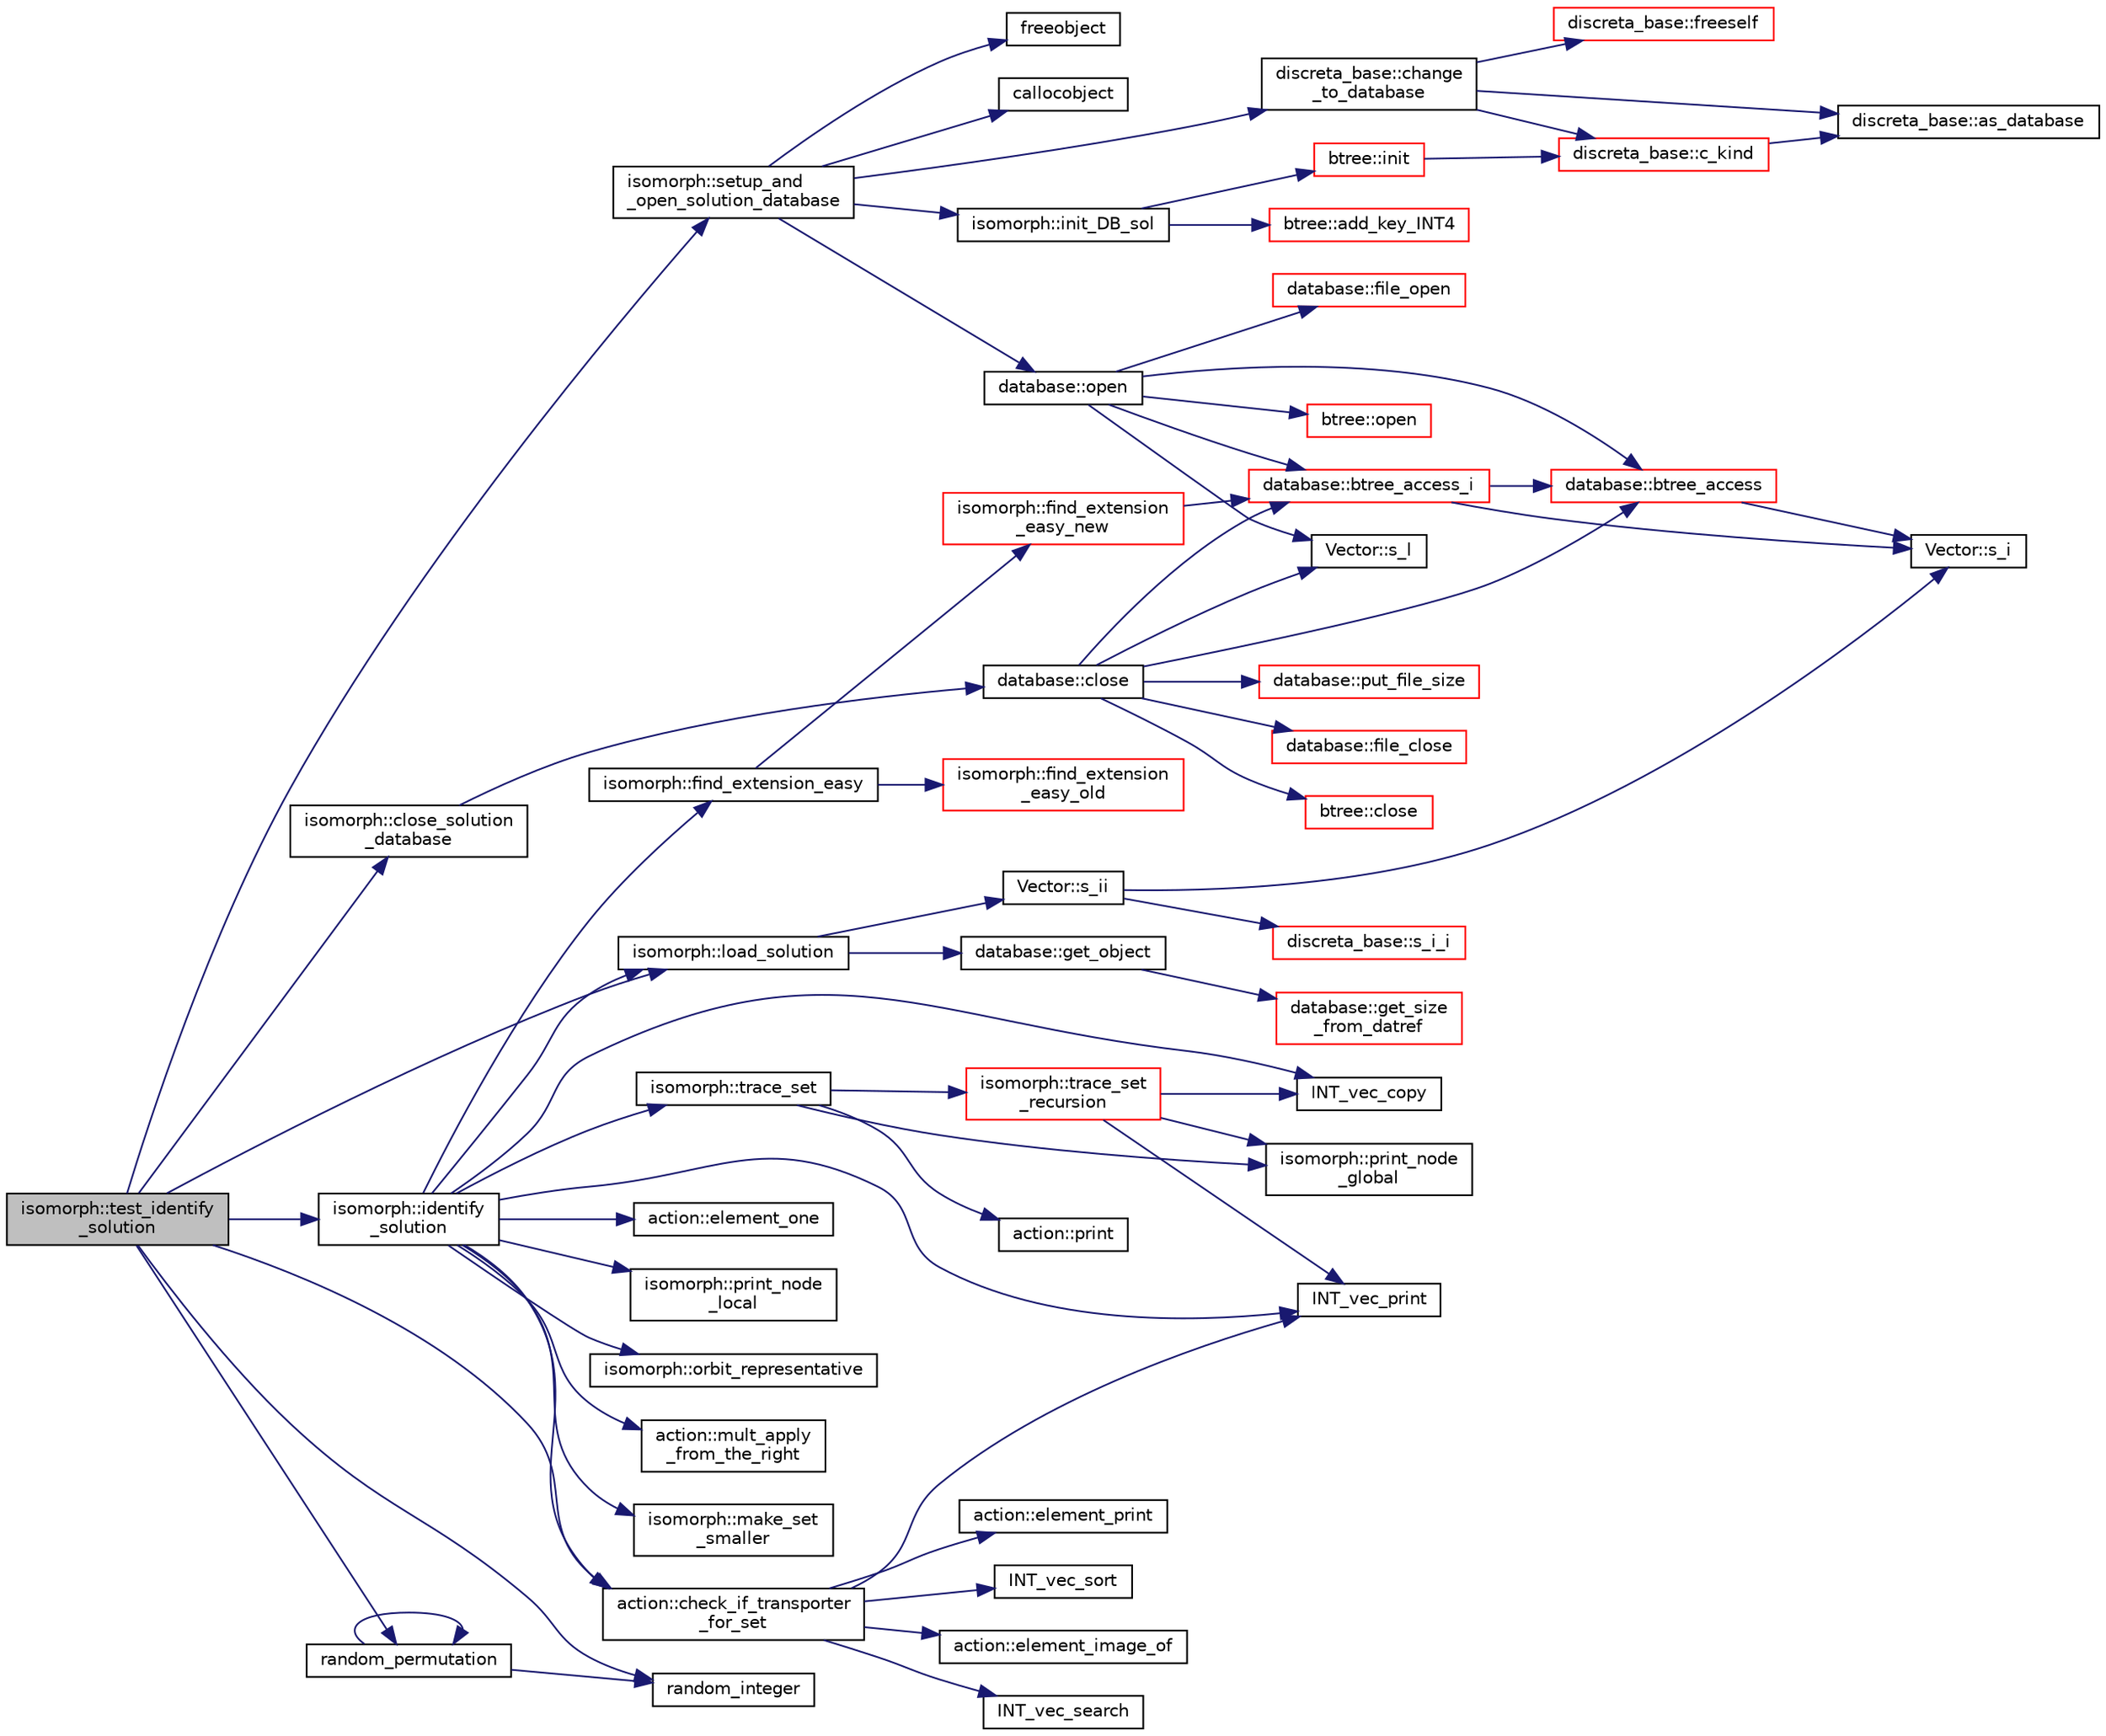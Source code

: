 digraph "isomorph::test_identify_solution"
{
  edge [fontname="Helvetica",fontsize="10",labelfontname="Helvetica",labelfontsize="10"];
  node [fontname="Helvetica",fontsize="10",shape=record];
  rankdir="LR";
  Node13971 [label="isomorph::test_identify\l_solution",height=0.2,width=0.4,color="black", fillcolor="grey75", style="filled", fontcolor="black"];
  Node13971 -> Node13972 [color="midnightblue",fontsize="10",style="solid",fontname="Helvetica"];
  Node13972 [label="isomorph::setup_and\l_open_solution_database",height=0.2,width=0.4,color="black", fillcolor="white", style="filled",URL="$d3/d5f/classisomorph.html#a31846d3ae261a9c2dc089fb87710ce5c"];
  Node13972 -> Node13973 [color="midnightblue",fontsize="10",style="solid",fontname="Helvetica"];
  Node13973 [label="freeobject",height=0.2,width=0.4,color="black", fillcolor="white", style="filled",URL="$d9/d60/discreta_8h.html#a3bd8a0c7f8d0451709f6e310536ff2ae"];
  Node13972 -> Node13974 [color="midnightblue",fontsize="10",style="solid",fontname="Helvetica"];
  Node13974 [label="callocobject",height=0.2,width=0.4,color="black", fillcolor="white", style="filled",URL="$d9/d60/discreta_8h.html#a8bbcb8338d159223714097d10e94364d"];
  Node13972 -> Node13975 [color="midnightblue",fontsize="10",style="solid",fontname="Helvetica"];
  Node13975 [label="discreta_base::change\l_to_database",height=0.2,width=0.4,color="black", fillcolor="white", style="filled",URL="$d7/d71/classdiscreta__base.html#a9187fb1e0526e3d327b78bb19475ae40"];
  Node13975 -> Node13976 [color="midnightblue",fontsize="10",style="solid",fontname="Helvetica"];
  Node13976 [label="discreta_base::freeself",height=0.2,width=0.4,color="red", fillcolor="white", style="filled",URL="$d7/d71/classdiscreta__base.html#a9a3c9501a562293b5667c11b9174d6e5"];
  Node13975 -> Node14024 [color="midnightblue",fontsize="10",style="solid",fontname="Helvetica"];
  Node14024 [label="discreta_base::c_kind",height=0.2,width=0.4,color="red", fillcolor="white", style="filled",URL="$d7/d71/classdiscreta__base.html#adc2ff61589c2d083688e7a43f333cb62"];
  Node14024 -> Node14016 [color="midnightblue",fontsize="10",style="solid",fontname="Helvetica"];
  Node14016 [label="discreta_base::as_database",height=0.2,width=0.4,color="black", fillcolor="white", style="filled",URL="$d7/d71/classdiscreta__base.html#ab055d39d58210a2b03ba3d33703b09a9"];
  Node13975 -> Node14016 [color="midnightblue",fontsize="10",style="solid",fontname="Helvetica"];
  Node13972 -> Node14047 [color="midnightblue",fontsize="10",style="solid",fontname="Helvetica"];
  Node14047 [label="isomorph::init_DB_sol",height=0.2,width=0.4,color="black", fillcolor="white", style="filled",URL="$d3/d5f/classisomorph.html#afd8d8a546fa9a7bc6f211b216e291039"];
  Node14047 -> Node14048 [color="midnightblue",fontsize="10",style="solid",fontname="Helvetica"];
  Node14048 [label="btree::init",height=0.2,width=0.4,color="red", fillcolor="white", style="filled",URL="$dd/db0/classbtree.html#a3c88706e9886f1f9bc142b511aeab642"];
  Node14048 -> Node14024 [color="midnightblue",fontsize="10",style="solid",fontname="Helvetica"];
  Node14047 -> Node14070 [color="midnightblue",fontsize="10",style="solid",fontname="Helvetica"];
  Node14070 [label="btree::add_key_INT4",height=0.2,width=0.4,color="red", fillcolor="white", style="filled",URL="$dd/db0/classbtree.html#a4c42710e5f8cb4e3991d591fe2ae6f42"];
  Node13972 -> Node14085 [color="midnightblue",fontsize="10",style="solid",fontname="Helvetica"];
  Node14085 [label="database::open",height=0.2,width=0.4,color="black", fillcolor="white", style="filled",URL="$db/d72/classdatabase.html#a65e8eccf98ecab4d55fb25bacaae6a19"];
  Node14085 -> Node14086 [color="midnightblue",fontsize="10",style="solid",fontname="Helvetica"];
  Node14086 [label="database::file_open",height=0.2,width=0.4,color="red", fillcolor="white", style="filled",URL="$db/d72/classdatabase.html#a33494febd887d058f862ef6001d4a044"];
  Node14085 -> Node14096 [color="midnightblue",fontsize="10",style="solid",fontname="Helvetica"];
  Node14096 [label="database::btree_access",height=0.2,width=0.4,color="red", fillcolor="white", style="filled",URL="$db/d72/classdatabase.html#a30109ba5488b06111439f887fc1ac499"];
  Node14096 -> Node14041 [color="midnightblue",fontsize="10",style="solid",fontname="Helvetica"];
  Node14041 [label="Vector::s_i",height=0.2,width=0.4,color="black", fillcolor="white", style="filled",URL="$d5/db2/class_vector.html#a1c4fe1752523df8119f70dd550244871"];
  Node14085 -> Node14081 [color="midnightblue",fontsize="10",style="solid",fontname="Helvetica"];
  Node14081 [label="Vector::s_l",height=0.2,width=0.4,color="black", fillcolor="white", style="filled",URL="$d5/db2/class_vector.html#ad2dc082288f858d22a528832289e0704"];
  Node14085 -> Node14097 [color="midnightblue",fontsize="10",style="solid",fontname="Helvetica"];
  Node14097 [label="database::btree_access_i",height=0.2,width=0.4,color="red", fillcolor="white", style="filled",URL="$db/d72/classdatabase.html#a215047d1b32b8bd54f91a7bdca168eee"];
  Node14097 -> Node14096 [color="midnightblue",fontsize="10",style="solid",fontname="Helvetica"];
  Node14097 -> Node14041 [color="midnightblue",fontsize="10",style="solid",fontname="Helvetica"];
  Node14085 -> Node14098 [color="midnightblue",fontsize="10",style="solid",fontname="Helvetica"];
  Node14098 [label="btree::open",height=0.2,width=0.4,color="red", fillcolor="white", style="filled",URL="$dd/db0/classbtree.html#a3e718949f1be6057839463292a60297a"];
  Node13971 -> Node14106 [color="midnightblue",fontsize="10",style="solid",fontname="Helvetica"];
  Node14106 [label="random_integer",height=0.2,width=0.4,color="black", fillcolor="white", style="filled",URL="$d5/db4/io__and__os_8h.html#a509937846575424b1c8863e1bb96a766"];
  Node13971 -> Node14107 [color="midnightblue",fontsize="10",style="solid",fontname="Helvetica"];
  Node14107 [label="isomorph::load_solution",height=0.2,width=0.4,color="black", fillcolor="white", style="filled",URL="$d3/d5f/classisomorph.html#a18df8e5d8ba2c2fe7c6d59a2d42768a5"];
  Node14107 -> Node14108 [color="midnightblue",fontsize="10",style="solid",fontname="Helvetica"];
  Node14108 [label="database::get_object",height=0.2,width=0.4,color="black", fillcolor="white", style="filled",URL="$db/d72/classdatabase.html#a2f58ec1301addabc2fb6544038e108c6"];
  Node14108 -> Node14109 [color="midnightblue",fontsize="10",style="solid",fontname="Helvetica"];
  Node14109 [label="database::get_size\l_from_datref",height=0.2,width=0.4,color="red", fillcolor="white", style="filled",URL="$db/d72/classdatabase.html#ae71e4c19b07a2d67682fbd4b069e9a7e"];
  Node14107 -> Node14112 [color="midnightblue",fontsize="10",style="solid",fontname="Helvetica"];
  Node14112 [label="Vector::s_ii",height=0.2,width=0.4,color="black", fillcolor="white", style="filled",URL="$d5/db2/class_vector.html#a75d4942cc7b9794717b4846c10520db8"];
  Node14112 -> Node14041 [color="midnightblue",fontsize="10",style="solid",fontname="Helvetica"];
  Node14112 -> Node14113 [color="midnightblue",fontsize="10",style="solid",fontname="Helvetica"];
  Node14113 [label="discreta_base::s_i_i",height=0.2,width=0.4,color="red", fillcolor="white", style="filled",URL="$d7/d71/classdiscreta__base.html#aadb92c01fbe69b3034b0214b33fbc735"];
  Node13971 -> Node14114 [color="midnightblue",fontsize="10",style="solid",fontname="Helvetica"];
  Node14114 [label="random_permutation",height=0.2,width=0.4,color="black", fillcolor="white", style="filled",URL="$d2/d7c/combinatorics_8_c.html#a783a99c64554c8e759d97d8c512217c9"];
  Node14114 -> Node14114 [color="midnightblue",fontsize="10",style="solid",fontname="Helvetica"];
  Node14114 -> Node14106 [color="midnightblue",fontsize="10",style="solid",fontname="Helvetica"];
  Node13971 -> Node14115 [color="midnightblue",fontsize="10",style="solid",fontname="Helvetica"];
  Node14115 [label="isomorph::identify\l_solution",height=0.2,width=0.4,color="black", fillcolor="white", style="filled",URL="$d3/d5f/classisomorph.html#abc63d2e561a6209e32c47d8486c9a67e"];
  Node14115 -> Node14116 [color="midnightblue",fontsize="10",style="solid",fontname="Helvetica"];
  Node14116 [label="INT_vec_copy",height=0.2,width=0.4,color="black", fillcolor="white", style="filled",URL="$df/dbf/sajeeb_8_c.html#ac2d875e27e009af6ec04d17254d11075"];
  Node14115 -> Node14117 [color="midnightblue",fontsize="10",style="solid",fontname="Helvetica"];
  Node14117 [label="action::element_one",height=0.2,width=0.4,color="black", fillcolor="white", style="filled",URL="$d2/d86/classaction.html#a780a105daf04d6d1fe7e2f63b3c88e3b"];
  Node14115 -> Node14118 [color="midnightblue",fontsize="10",style="solid",fontname="Helvetica"];
  Node14118 [label="isomorph::trace_set",height=0.2,width=0.4,color="black", fillcolor="white", style="filled",URL="$d3/d5f/classisomorph.html#ab7bbf8af4ad4d1c7bcbbd190ee2ce6a6"];
  Node14118 -> Node14119 [color="midnightblue",fontsize="10",style="solid",fontname="Helvetica"];
  Node14119 [label="isomorph::trace_set\l_recursion",height=0.2,width=0.4,color="red", fillcolor="white", style="filled",URL="$d3/d5f/classisomorph.html#a8ef29320b04d7ca09212706e47b013b9"];
  Node14119 -> Node14120 [color="midnightblue",fontsize="10",style="solid",fontname="Helvetica"];
  Node14120 [label="isomorph::print_node\l_global",height=0.2,width=0.4,color="black", fillcolor="white", style="filled",URL="$d3/d5f/classisomorph.html#ac62bed8edc25b5b50cc4f275f94c8470"];
  Node14119 -> Node14116 [color="midnightblue",fontsize="10",style="solid",fontname="Helvetica"];
  Node14119 -> Node14122 [color="midnightblue",fontsize="10",style="solid",fontname="Helvetica"];
  Node14122 [label="INT_vec_print",height=0.2,width=0.4,color="black", fillcolor="white", style="filled",URL="$df/dbf/sajeeb_8_c.html#a79a5901af0b47dd0d694109543c027fe"];
  Node14118 -> Node14120 [color="midnightblue",fontsize="10",style="solid",fontname="Helvetica"];
  Node14118 -> Node14163 [color="midnightblue",fontsize="10",style="solid",fontname="Helvetica"];
  Node14163 [label="action::print",height=0.2,width=0.4,color="black", fillcolor="white", style="filled",URL="$d2/d86/classaction.html#ae4159079fcf493e0e110c2114cc0a52d"];
  Node14115 -> Node14164 [color="midnightblue",fontsize="10",style="solid",fontname="Helvetica"];
  Node14164 [label="isomorph::print_node\l_local",height=0.2,width=0.4,color="black", fillcolor="white", style="filled",URL="$d3/d5f/classisomorph.html#a0c0aa4acce86bf0b479a216a3afdabcc"];
  Node14115 -> Node14165 [color="midnightblue",fontsize="10",style="solid",fontname="Helvetica"];
  Node14165 [label="isomorph::find_extension_easy",height=0.2,width=0.4,color="black", fillcolor="white", style="filled",URL="$d3/d5f/classisomorph.html#a2861ed73bff2090e2c2a97e263258134"];
  Node14165 -> Node14166 [color="midnightblue",fontsize="10",style="solid",fontname="Helvetica"];
  Node14166 [label="isomorph::find_extension\l_easy_old",height=0.2,width=0.4,color="red", fillcolor="white", style="filled",URL="$d3/d5f/classisomorph.html#ac527cea5328b515e3194c998217ea0bf"];
  Node14165 -> Node14170 [color="midnightblue",fontsize="10",style="solid",fontname="Helvetica"];
  Node14170 [label="isomorph::find_extension\l_easy_new",height=0.2,width=0.4,color="red", fillcolor="white", style="filled",URL="$d3/d5f/classisomorph.html#a239dde6a8264198fc3f6fb2e15cd882d"];
  Node14170 -> Node14097 [color="midnightblue",fontsize="10",style="solid",fontname="Helvetica"];
  Node14115 -> Node14184 [color="midnightblue",fontsize="10",style="solid",fontname="Helvetica"];
  Node14184 [label="isomorph::orbit_representative",height=0.2,width=0.4,color="black", fillcolor="white", style="filled",URL="$d3/d5f/classisomorph.html#acdfd35e2cb33942945e10dedeb4a210f"];
  Node14115 -> Node14185 [color="midnightblue",fontsize="10",style="solid",fontname="Helvetica"];
  Node14185 [label="action::mult_apply\l_from_the_right",height=0.2,width=0.4,color="black", fillcolor="white", style="filled",URL="$d2/d86/classaction.html#a00d1b49d2550d6a4cec42543076aac5b"];
  Node14115 -> Node14186 [color="midnightblue",fontsize="10",style="solid",fontname="Helvetica"];
  Node14186 [label="isomorph::make_set\l_smaller",height=0.2,width=0.4,color="black", fillcolor="white", style="filled",URL="$d3/d5f/classisomorph.html#abd12747ffc397ec1d04907f9f1c4b4be"];
  Node14115 -> Node14107 [color="midnightblue",fontsize="10",style="solid",fontname="Helvetica"];
  Node14115 -> Node14187 [color="midnightblue",fontsize="10",style="solid",fontname="Helvetica"];
  Node14187 [label="action::check_if_transporter\l_for_set",height=0.2,width=0.4,color="black", fillcolor="white", style="filled",URL="$d2/d86/classaction.html#a84f3aaa00cbc09fb93f131b16d1fd290"];
  Node14187 -> Node14122 [color="midnightblue",fontsize="10",style="solid",fontname="Helvetica"];
  Node14187 -> Node14123 [color="midnightblue",fontsize="10",style="solid",fontname="Helvetica"];
  Node14123 [label="action::element_print",height=0.2,width=0.4,color="black", fillcolor="white", style="filled",URL="$d2/d86/classaction.html#ae38c3ef3c1125213733d63c6fc3c40cd"];
  Node14187 -> Node14188 [color="midnightblue",fontsize="10",style="solid",fontname="Helvetica"];
  Node14188 [label="INT_vec_sort",height=0.2,width=0.4,color="black", fillcolor="white", style="filled",URL="$d5/de2/foundations_2data__structures_2data__structures_8h.html#a877cf6c0867f8a8e7c199476e640eca5"];
  Node14187 -> Node14124 [color="midnightblue",fontsize="10",style="solid",fontname="Helvetica"];
  Node14124 [label="action::element_image_of",height=0.2,width=0.4,color="black", fillcolor="white", style="filled",URL="$d2/d86/classaction.html#ae09559d4537a048fc860f8a74a31393d"];
  Node14187 -> Node14189 [color="midnightblue",fontsize="10",style="solid",fontname="Helvetica"];
  Node14189 [label="INT_vec_search",height=0.2,width=0.4,color="black", fillcolor="white", style="filled",URL="$d5/de2/foundations_2data__structures_2data__structures_8h.html#ad103ef2316a1f671bdb68fd9cd9ba945"];
  Node14115 -> Node14122 [color="midnightblue",fontsize="10",style="solid",fontname="Helvetica"];
  Node13971 -> Node14187 [color="midnightblue",fontsize="10",style="solid",fontname="Helvetica"];
  Node13971 -> Node14190 [color="midnightblue",fontsize="10",style="solid",fontname="Helvetica"];
  Node14190 [label="isomorph::close_solution\l_database",height=0.2,width=0.4,color="black", fillcolor="white", style="filled",URL="$d3/d5f/classisomorph.html#a4219716e51f60288361e06dd0e91810b"];
  Node14190 -> Node14191 [color="midnightblue",fontsize="10",style="solid",fontname="Helvetica"];
  Node14191 [label="database::close",height=0.2,width=0.4,color="black", fillcolor="white", style="filled",URL="$db/d72/classdatabase.html#acdc74d15f711cab1c165989723d45caf"];
  Node14191 -> Node14192 [color="midnightblue",fontsize="10",style="solid",fontname="Helvetica"];
  Node14192 [label="database::put_file_size",height=0.2,width=0.4,color="red", fillcolor="white", style="filled",URL="$db/d72/classdatabase.html#a3490df2b9feac3d2cfab8a5d00033ab4"];
  Node14191 -> Node14194 [color="midnightblue",fontsize="10",style="solid",fontname="Helvetica"];
  Node14194 [label="database::file_close",height=0.2,width=0.4,color="red", fillcolor="white", style="filled",URL="$db/d72/classdatabase.html#a2c40bcffaf69fb166b6ac1bafee50baf"];
  Node14191 -> Node14096 [color="midnightblue",fontsize="10",style="solid",fontname="Helvetica"];
  Node14191 -> Node14081 [color="midnightblue",fontsize="10",style="solid",fontname="Helvetica"];
  Node14191 -> Node14097 [color="midnightblue",fontsize="10",style="solid",fontname="Helvetica"];
  Node14191 -> Node14195 [color="midnightblue",fontsize="10",style="solid",fontname="Helvetica"];
  Node14195 [label="btree::close",height=0.2,width=0.4,color="red", fillcolor="white", style="filled",URL="$dd/db0/classbtree.html#acdd59b8696e09dc1c76356902fb35cbd"];
}
